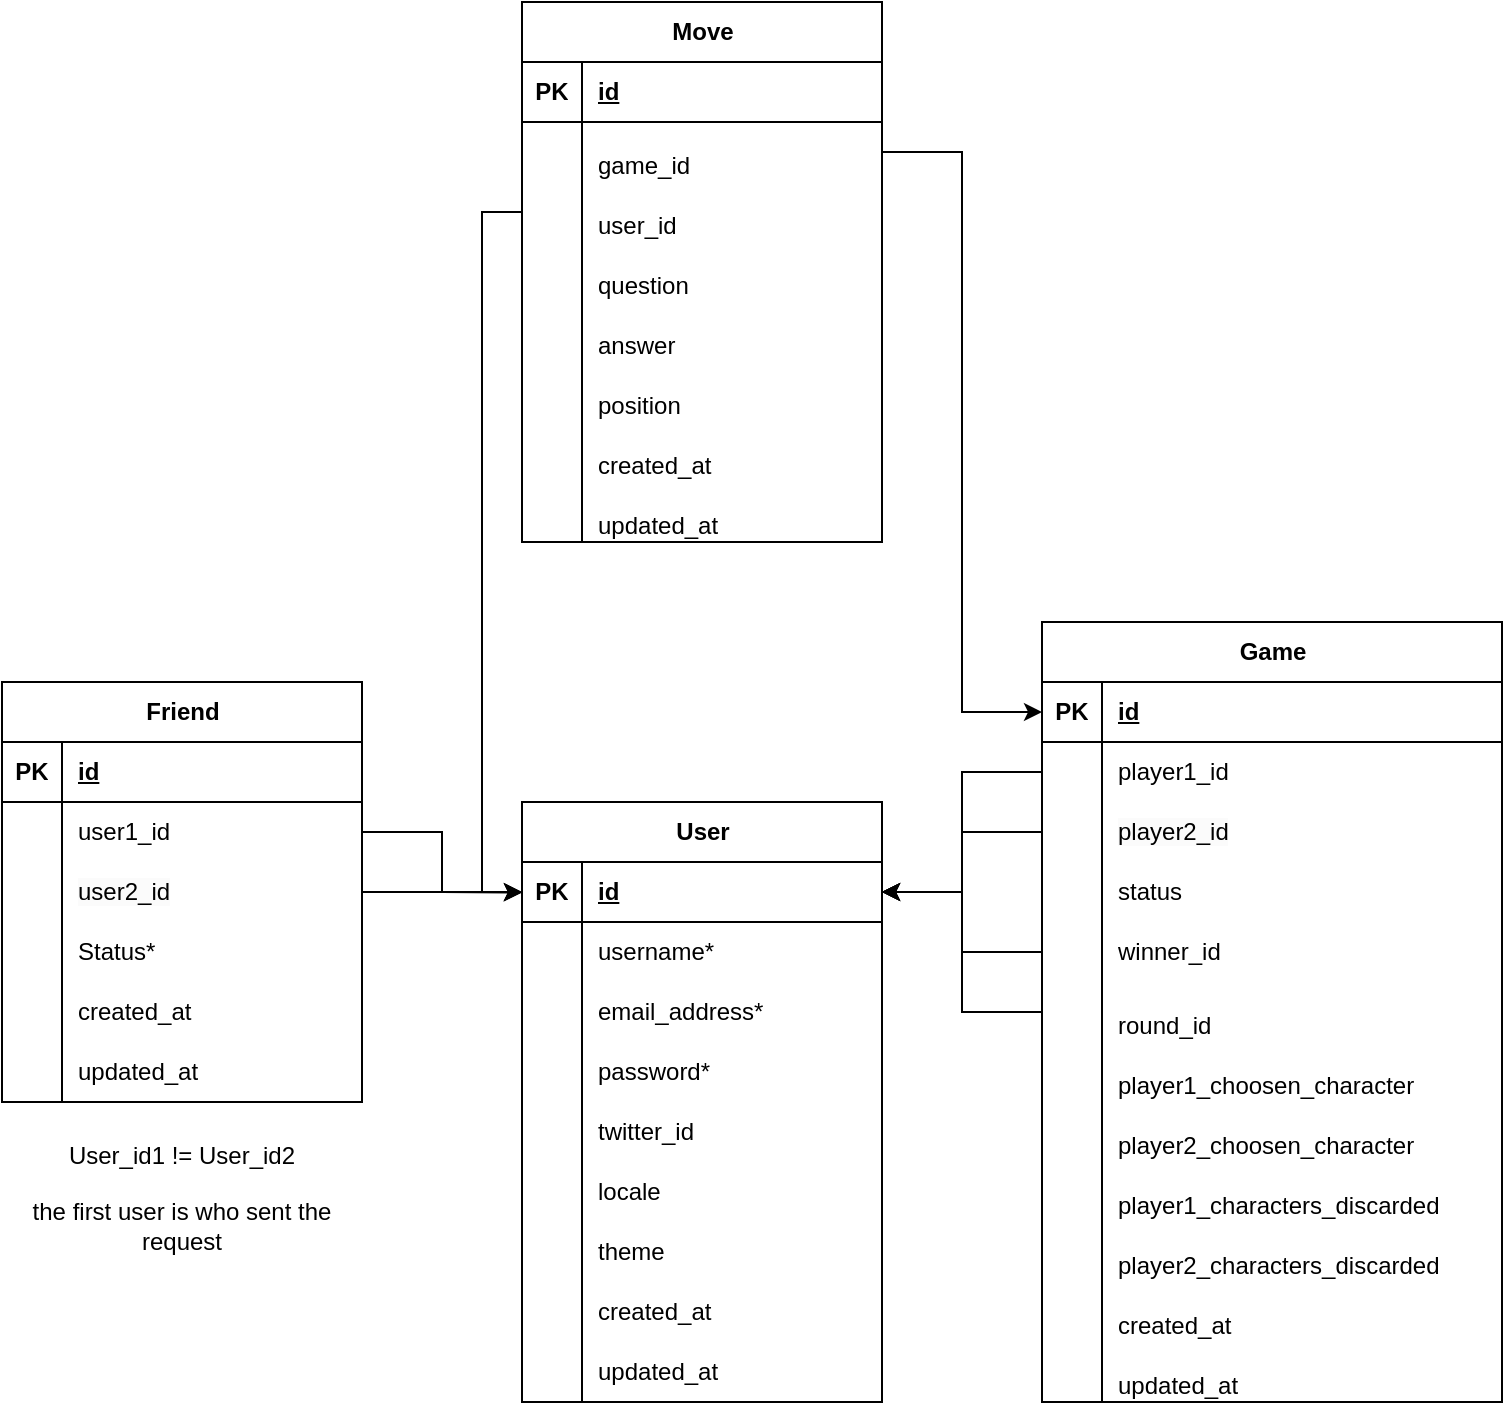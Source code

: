<mxfile version="24.1.0" type="device">
  <diagram id="C5RBs43oDa-KdzZeNtuy" name="Page-1">
    <mxGraphModel dx="1144" dy="1358" grid="1" gridSize="10" guides="1" tooltips="1" connect="1" arrows="1" fold="1" page="1" pageScale="1" pageWidth="827" pageHeight="1169" math="0" shadow="0">
      <root>
        <mxCell id="WIyWlLk6GJQsqaUBKTNV-0" />
        <mxCell id="WIyWlLk6GJQsqaUBKTNV-1" parent="WIyWlLk6GJQsqaUBKTNV-0" />
        <mxCell id="dkE4zEKxUR6PNiElr7g8-20" value="User" style="shape=table;startSize=30;container=1;collapsible=1;childLayout=tableLayout;fixedRows=1;rowLines=0;fontStyle=1;align=center;resizeLast=1;html=1;" parent="WIyWlLk6GJQsqaUBKTNV-1" vertex="1">
          <mxGeometry x="390" y="420" width="180" height="300" as="geometry" />
        </mxCell>
        <mxCell id="dkE4zEKxUR6PNiElr7g8-21" value="" style="shape=tableRow;horizontal=0;startSize=0;swimlaneHead=0;swimlaneBody=0;fillColor=none;collapsible=0;dropTarget=0;points=[[0,0.5],[1,0.5]];portConstraint=eastwest;top=0;left=0;right=0;bottom=1;" parent="dkE4zEKxUR6PNiElr7g8-20" vertex="1">
          <mxGeometry y="30" width="180" height="30" as="geometry" />
        </mxCell>
        <mxCell id="dkE4zEKxUR6PNiElr7g8-22" value="PK" style="shape=partialRectangle;connectable=0;fillColor=none;top=0;left=0;bottom=0;right=0;fontStyle=1;overflow=hidden;whiteSpace=wrap;html=1;" parent="dkE4zEKxUR6PNiElr7g8-21" vertex="1">
          <mxGeometry width="30" height="30" as="geometry">
            <mxRectangle width="30" height="30" as="alternateBounds" />
          </mxGeometry>
        </mxCell>
        <mxCell id="dkE4zEKxUR6PNiElr7g8-23" value="id" style="shape=partialRectangle;connectable=0;fillColor=none;top=0;left=0;bottom=0;right=0;align=left;spacingLeft=6;fontStyle=5;overflow=hidden;whiteSpace=wrap;html=1;" parent="dkE4zEKxUR6PNiElr7g8-21" vertex="1">
          <mxGeometry x="30" width="150" height="30" as="geometry">
            <mxRectangle width="150" height="30" as="alternateBounds" />
          </mxGeometry>
        </mxCell>
        <mxCell id="dkE4zEKxUR6PNiElr7g8-79" style="shape=tableRow;horizontal=0;startSize=0;swimlaneHead=0;swimlaneBody=0;fillColor=none;collapsible=0;dropTarget=0;points=[[0,0.5],[1,0.5]];portConstraint=eastwest;top=0;left=0;right=0;bottom=0;" parent="dkE4zEKxUR6PNiElr7g8-20" vertex="1">
          <mxGeometry y="60" width="180" height="30" as="geometry" />
        </mxCell>
        <mxCell id="dkE4zEKxUR6PNiElr7g8-80" style="shape=partialRectangle;connectable=0;fillColor=none;top=0;left=0;bottom=0;right=0;editable=1;overflow=hidden;whiteSpace=wrap;html=1;" parent="dkE4zEKxUR6PNiElr7g8-79" vertex="1">
          <mxGeometry width="30" height="30" as="geometry">
            <mxRectangle width="30" height="30" as="alternateBounds" />
          </mxGeometry>
        </mxCell>
        <mxCell id="dkE4zEKxUR6PNiElr7g8-81" value="username*" style="shape=partialRectangle;connectable=0;fillColor=none;top=0;left=0;bottom=0;right=0;align=left;spacingLeft=6;overflow=hidden;whiteSpace=wrap;html=1;" parent="dkE4zEKxUR6PNiElr7g8-79" vertex="1">
          <mxGeometry x="30" width="150" height="30" as="geometry">
            <mxRectangle width="150" height="30" as="alternateBounds" />
          </mxGeometry>
        </mxCell>
        <mxCell id="dkE4zEKxUR6PNiElr7g8-30" value="" style="shape=tableRow;horizontal=0;startSize=0;swimlaneHead=0;swimlaneBody=0;fillColor=none;collapsible=0;dropTarget=0;points=[[0,0.5],[1,0.5]];portConstraint=eastwest;top=0;left=0;right=0;bottom=0;" parent="dkE4zEKxUR6PNiElr7g8-20" vertex="1">
          <mxGeometry y="90" width="180" height="30" as="geometry" />
        </mxCell>
        <mxCell id="dkE4zEKxUR6PNiElr7g8-31" value="" style="shape=partialRectangle;connectable=0;fillColor=none;top=0;left=0;bottom=0;right=0;editable=1;overflow=hidden;whiteSpace=wrap;html=1;" parent="dkE4zEKxUR6PNiElr7g8-30" vertex="1">
          <mxGeometry width="30" height="30" as="geometry">
            <mxRectangle width="30" height="30" as="alternateBounds" />
          </mxGeometry>
        </mxCell>
        <mxCell id="dkE4zEKxUR6PNiElr7g8-32" value="email_address*" style="shape=partialRectangle;connectable=0;fillColor=none;top=0;left=0;bottom=0;right=0;align=left;spacingLeft=6;overflow=hidden;whiteSpace=wrap;html=1;" parent="dkE4zEKxUR6PNiElr7g8-30" vertex="1">
          <mxGeometry x="30" width="150" height="30" as="geometry">
            <mxRectangle width="150" height="30" as="alternateBounds" />
          </mxGeometry>
        </mxCell>
        <mxCell id="dkE4zEKxUR6PNiElr7g8-46" style="shape=tableRow;horizontal=0;startSize=0;swimlaneHead=0;swimlaneBody=0;fillColor=none;collapsible=0;dropTarget=0;points=[[0,0.5],[1,0.5]];portConstraint=eastwest;top=0;left=0;right=0;bottom=0;" parent="dkE4zEKxUR6PNiElr7g8-20" vertex="1">
          <mxGeometry y="120" width="180" height="30" as="geometry" />
        </mxCell>
        <mxCell id="dkE4zEKxUR6PNiElr7g8-47" style="shape=partialRectangle;connectable=0;fillColor=none;top=0;left=0;bottom=0;right=0;editable=1;overflow=hidden;whiteSpace=wrap;html=1;" parent="dkE4zEKxUR6PNiElr7g8-46" vertex="1">
          <mxGeometry width="30" height="30" as="geometry">
            <mxRectangle width="30" height="30" as="alternateBounds" />
          </mxGeometry>
        </mxCell>
        <mxCell id="dkE4zEKxUR6PNiElr7g8-48" value="password*" style="shape=partialRectangle;connectable=0;fillColor=none;top=0;left=0;bottom=0;right=0;align=left;spacingLeft=6;overflow=hidden;whiteSpace=wrap;html=1;" parent="dkE4zEKxUR6PNiElr7g8-46" vertex="1">
          <mxGeometry x="30" width="150" height="30" as="geometry">
            <mxRectangle width="150" height="30" as="alternateBounds" />
          </mxGeometry>
        </mxCell>
        <mxCell id="S3cf8Zuk7qG-_q6HwV6q-6" style="shape=tableRow;horizontal=0;startSize=0;swimlaneHead=0;swimlaneBody=0;fillColor=none;collapsible=0;dropTarget=0;points=[[0,0.5],[1,0.5]];portConstraint=eastwest;top=0;left=0;right=0;bottom=0;" vertex="1" parent="dkE4zEKxUR6PNiElr7g8-20">
          <mxGeometry y="150" width="180" height="30" as="geometry" />
        </mxCell>
        <mxCell id="S3cf8Zuk7qG-_q6HwV6q-7" style="shape=partialRectangle;connectable=0;fillColor=none;top=0;left=0;bottom=0;right=0;editable=1;overflow=hidden;whiteSpace=wrap;html=1;" vertex="1" parent="S3cf8Zuk7qG-_q6HwV6q-6">
          <mxGeometry width="30" height="30" as="geometry">
            <mxRectangle width="30" height="30" as="alternateBounds" />
          </mxGeometry>
        </mxCell>
        <mxCell id="S3cf8Zuk7qG-_q6HwV6q-8" value="twitter_id" style="shape=partialRectangle;connectable=0;fillColor=none;top=0;left=0;bottom=0;right=0;align=left;spacingLeft=6;overflow=hidden;whiteSpace=wrap;html=1;" vertex="1" parent="S3cf8Zuk7qG-_q6HwV6q-6">
          <mxGeometry x="30" width="150" height="30" as="geometry">
            <mxRectangle width="150" height="30" as="alternateBounds" />
          </mxGeometry>
        </mxCell>
        <mxCell id="S3cf8Zuk7qG-_q6HwV6q-3" style="shape=tableRow;horizontal=0;startSize=0;swimlaneHead=0;swimlaneBody=0;fillColor=none;collapsible=0;dropTarget=0;points=[[0,0.5],[1,0.5]];portConstraint=eastwest;top=0;left=0;right=0;bottom=0;" vertex="1" parent="dkE4zEKxUR6PNiElr7g8-20">
          <mxGeometry y="180" width="180" height="30" as="geometry" />
        </mxCell>
        <mxCell id="S3cf8Zuk7qG-_q6HwV6q-4" style="shape=partialRectangle;connectable=0;fillColor=none;top=0;left=0;bottom=0;right=0;editable=1;overflow=hidden;whiteSpace=wrap;html=1;" vertex="1" parent="S3cf8Zuk7qG-_q6HwV6q-3">
          <mxGeometry width="30" height="30" as="geometry">
            <mxRectangle width="30" height="30" as="alternateBounds" />
          </mxGeometry>
        </mxCell>
        <mxCell id="S3cf8Zuk7qG-_q6HwV6q-5" value="locale" style="shape=partialRectangle;connectable=0;fillColor=none;top=0;left=0;bottom=0;right=0;align=left;spacingLeft=6;overflow=hidden;whiteSpace=wrap;html=1;" vertex="1" parent="S3cf8Zuk7qG-_q6HwV6q-3">
          <mxGeometry x="30" width="150" height="30" as="geometry">
            <mxRectangle width="150" height="30" as="alternateBounds" />
          </mxGeometry>
        </mxCell>
        <mxCell id="S3cf8Zuk7qG-_q6HwV6q-0" style="shape=tableRow;horizontal=0;startSize=0;swimlaneHead=0;swimlaneBody=0;fillColor=none;collapsible=0;dropTarget=0;points=[[0,0.5],[1,0.5]];portConstraint=eastwest;top=0;left=0;right=0;bottom=0;" vertex="1" parent="dkE4zEKxUR6PNiElr7g8-20">
          <mxGeometry y="210" width="180" height="30" as="geometry" />
        </mxCell>
        <mxCell id="S3cf8Zuk7qG-_q6HwV6q-1" style="shape=partialRectangle;connectable=0;fillColor=none;top=0;left=0;bottom=0;right=0;editable=1;overflow=hidden;whiteSpace=wrap;html=1;" vertex="1" parent="S3cf8Zuk7qG-_q6HwV6q-0">
          <mxGeometry width="30" height="30" as="geometry">
            <mxRectangle width="30" height="30" as="alternateBounds" />
          </mxGeometry>
        </mxCell>
        <mxCell id="S3cf8Zuk7qG-_q6HwV6q-2" value="theme" style="shape=partialRectangle;connectable=0;fillColor=none;top=0;left=0;bottom=0;right=0;align=left;spacingLeft=6;overflow=hidden;whiteSpace=wrap;html=1;" vertex="1" parent="S3cf8Zuk7qG-_q6HwV6q-0">
          <mxGeometry x="30" width="150" height="30" as="geometry">
            <mxRectangle width="150" height="30" as="alternateBounds" />
          </mxGeometry>
        </mxCell>
        <mxCell id="UG9oAODZeCbaNVgi1oyH-78" style="shape=tableRow;horizontal=0;startSize=0;swimlaneHead=0;swimlaneBody=0;fillColor=none;collapsible=0;dropTarget=0;points=[[0,0.5],[1,0.5]];portConstraint=eastwest;top=0;left=0;right=0;bottom=0;" parent="dkE4zEKxUR6PNiElr7g8-20" vertex="1">
          <mxGeometry y="240" width="180" height="30" as="geometry" />
        </mxCell>
        <mxCell id="UG9oAODZeCbaNVgi1oyH-79" style="shape=partialRectangle;connectable=0;fillColor=none;top=0;left=0;bottom=0;right=0;editable=1;overflow=hidden;whiteSpace=wrap;html=1;" parent="UG9oAODZeCbaNVgi1oyH-78" vertex="1">
          <mxGeometry width="30" height="30" as="geometry">
            <mxRectangle width="30" height="30" as="alternateBounds" />
          </mxGeometry>
        </mxCell>
        <mxCell id="UG9oAODZeCbaNVgi1oyH-80" value="created_at" style="shape=partialRectangle;connectable=0;fillColor=none;top=0;left=0;bottom=0;right=0;align=left;spacingLeft=6;overflow=hidden;whiteSpace=wrap;html=1;" parent="UG9oAODZeCbaNVgi1oyH-78" vertex="1">
          <mxGeometry x="30" width="150" height="30" as="geometry">
            <mxRectangle width="150" height="30" as="alternateBounds" />
          </mxGeometry>
        </mxCell>
        <mxCell id="UG9oAODZeCbaNVgi1oyH-75" style="shape=tableRow;horizontal=0;startSize=0;swimlaneHead=0;swimlaneBody=0;fillColor=none;collapsible=0;dropTarget=0;points=[[0,0.5],[1,0.5]];portConstraint=eastwest;top=0;left=0;right=0;bottom=0;" parent="dkE4zEKxUR6PNiElr7g8-20" vertex="1">
          <mxGeometry y="270" width="180" height="30" as="geometry" />
        </mxCell>
        <mxCell id="UG9oAODZeCbaNVgi1oyH-76" style="shape=partialRectangle;connectable=0;fillColor=none;top=0;left=0;bottom=0;right=0;editable=1;overflow=hidden;whiteSpace=wrap;html=1;" parent="UG9oAODZeCbaNVgi1oyH-75" vertex="1">
          <mxGeometry width="30" height="30" as="geometry">
            <mxRectangle width="30" height="30" as="alternateBounds" />
          </mxGeometry>
        </mxCell>
        <mxCell id="UG9oAODZeCbaNVgi1oyH-77" value="updated_at" style="shape=partialRectangle;connectable=0;fillColor=none;top=0;left=0;bottom=0;right=0;align=left;spacingLeft=6;overflow=hidden;whiteSpace=wrap;html=1;" parent="UG9oAODZeCbaNVgi1oyH-75" vertex="1">
          <mxGeometry x="30" width="150" height="30" as="geometry">
            <mxRectangle width="150" height="30" as="alternateBounds" />
          </mxGeometry>
        </mxCell>
        <mxCell id="KRu8Jc3m746wjjhIlFc7-0" value="Friend" style="shape=table;startSize=30;container=1;collapsible=1;childLayout=tableLayout;fixedRows=1;rowLines=0;fontStyle=1;align=center;resizeLast=1;html=1;" parent="WIyWlLk6GJQsqaUBKTNV-1" vertex="1">
          <mxGeometry x="130" y="360" width="180" height="210" as="geometry" />
        </mxCell>
        <mxCell id="KRu8Jc3m746wjjhIlFc7-22" style="shape=tableRow;horizontal=0;startSize=0;swimlaneHead=0;swimlaneBody=0;fillColor=none;collapsible=0;dropTarget=0;points=[[0,0.5],[1,0.5]];portConstraint=eastwest;top=0;left=0;right=0;bottom=1;" parent="KRu8Jc3m746wjjhIlFc7-0" vertex="1">
          <mxGeometry y="30" width="180" height="30" as="geometry" />
        </mxCell>
        <mxCell id="KRu8Jc3m746wjjhIlFc7-23" value="PK" style="shape=partialRectangle;connectable=0;fillColor=none;top=0;left=0;bottom=0;right=0;fontStyle=1;overflow=hidden;whiteSpace=wrap;html=1;" parent="KRu8Jc3m746wjjhIlFc7-22" vertex="1">
          <mxGeometry width="30" height="30" as="geometry">
            <mxRectangle width="30" height="30" as="alternateBounds" />
          </mxGeometry>
        </mxCell>
        <mxCell id="KRu8Jc3m746wjjhIlFc7-24" value="id" style="shape=partialRectangle;connectable=0;fillColor=none;top=0;left=0;bottom=0;right=0;align=left;spacingLeft=6;fontStyle=5;overflow=hidden;whiteSpace=wrap;html=1;" parent="KRu8Jc3m746wjjhIlFc7-22" vertex="1">
          <mxGeometry x="30" width="150" height="30" as="geometry">
            <mxRectangle width="150" height="30" as="alternateBounds" />
          </mxGeometry>
        </mxCell>
        <mxCell id="S3cf8Zuk7qG-_q6HwV6q-102" style="shape=tableRow;horizontal=0;startSize=0;swimlaneHead=0;swimlaneBody=0;fillColor=none;collapsible=0;dropTarget=0;points=[[0,0.5],[1,0.5]];portConstraint=eastwest;top=0;left=0;right=0;bottom=0;" vertex="1" parent="KRu8Jc3m746wjjhIlFc7-0">
          <mxGeometry y="60" width="180" height="30" as="geometry" />
        </mxCell>
        <mxCell id="S3cf8Zuk7qG-_q6HwV6q-103" style="shape=partialRectangle;connectable=0;fillColor=none;top=0;left=0;bottom=0;right=0;editable=1;overflow=hidden;whiteSpace=wrap;html=1;" vertex="1" parent="S3cf8Zuk7qG-_q6HwV6q-102">
          <mxGeometry width="30" height="30" as="geometry">
            <mxRectangle width="30" height="30" as="alternateBounds" />
          </mxGeometry>
        </mxCell>
        <mxCell id="S3cf8Zuk7qG-_q6HwV6q-104" value="user1_id" style="shape=partialRectangle;connectable=0;fillColor=none;top=0;left=0;bottom=0;right=0;align=left;spacingLeft=6;overflow=hidden;whiteSpace=wrap;html=1;" vertex="1" parent="S3cf8Zuk7qG-_q6HwV6q-102">
          <mxGeometry x="30" width="150" height="30" as="geometry">
            <mxRectangle width="150" height="30" as="alternateBounds" />
          </mxGeometry>
        </mxCell>
        <mxCell id="S3cf8Zuk7qG-_q6HwV6q-105" style="shape=tableRow;horizontal=0;startSize=0;swimlaneHead=0;swimlaneBody=0;fillColor=none;collapsible=0;dropTarget=0;points=[[0,0.5],[1,0.5]];portConstraint=eastwest;top=0;left=0;right=0;bottom=0;" vertex="1" parent="KRu8Jc3m746wjjhIlFc7-0">
          <mxGeometry y="90" width="180" height="30" as="geometry" />
        </mxCell>
        <mxCell id="S3cf8Zuk7qG-_q6HwV6q-106" style="shape=partialRectangle;connectable=0;fillColor=none;top=0;left=0;bottom=0;right=0;editable=1;overflow=hidden;whiteSpace=wrap;html=1;" vertex="1" parent="S3cf8Zuk7qG-_q6HwV6q-105">
          <mxGeometry width="30" height="30" as="geometry">
            <mxRectangle width="30" height="30" as="alternateBounds" />
          </mxGeometry>
        </mxCell>
        <mxCell id="S3cf8Zuk7qG-_q6HwV6q-107" value="&lt;span style=&quot;color: rgb(0, 0, 0); font-family: Helvetica; font-size: 12px; font-style: normal; font-variant-ligatures: normal; font-variant-caps: normal; font-weight: 400; letter-spacing: normal; orphans: 2; text-align: left; text-indent: 0px; text-transform: none; widows: 2; word-spacing: 0px; -webkit-text-stroke-width: 0px; white-space: normal; background-color: rgb(251, 251, 251); text-decoration-thickness: initial; text-decoration-style: initial; text-decoration-color: initial; display: inline !important; float: none;&quot;&gt;user2_id&lt;/span&gt;" style="shape=partialRectangle;connectable=0;fillColor=none;top=0;left=0;bottom=0;right=0;align=left;spacingLeft=6;overflow=hidden;whiteSpace=wrap;html=1;" vertex="1" parent="S3cf8Zuk7qG-_q6HwV6q-105">
          <mxGeometry x="30" width="150" height="30" as="geometry">
            <mxRectangle width="150" height="30" as="alternateBounds" />
          </mxGeometry>
        </mxCell>
        <mxCell id="KRu8Jc3m746wjjhIlFc7-10" value="" style="shape=tableRow;horizontal=0;startSize=0;swimlaneHead=0;swimlaneBody=0;fillColor=none;collapsible=0;dropTarget=0;points=[[0,0.5],[1,0.5]];portConstraint=eastwest;top=0;left=0;right=0;bottom=0;" parent="KRu8Jc3m746wjjhIlFc7-0" vertex="1">
          <mxGeometry y="120" width="180" height="30" as="geometry" />
        </mxCell>
        <mxCell id="KRu8Jc3m746wjjhIlFc7-11" value="" style="shape=partialRectangle;connectable=0;fillColor=none;top=0;left=0;bottom=0;right=0;editable=1;overflow=hidden;whiteSpace=wrap;html=1;" parent="KRu8Jc3m746wjjhIlFc7-10" vertex="1">
          <mxGeometry width="30" height="30" as="geometry">
            <mxRectangle width="30" height="30" as="alternateBounds" />
          </mxGeometry>
        </mxCell>
        <mxCell id="KRu8Jc3m746wjjhIlFc7-12" value="Status*" style="shape=partialRectangle;connectable=0;fillColor=none;top=0;left=0;bottom=0;right=0;align=left;spacingLeft=6;overflow=hidden;whiteSpace=wrap;html=1;" parent="KRu8Jc3m746wjjhIlFc7-10" vertex="1">
          <mxGeometry x="30" width="150" height="30" as="geometry">
            <mxRectangle width="150" height="30" as="alternateBounds" />
          </mxGeometry>
        </mxCell>
        <mxCell id="KRu8Jc3m746wjjhIlFc7-16" style="shape=tableRow;horizontal=0;startSize=0;swimlaneHead=0;swimlaneBody=0;fillColor=none;collapsible=0;dropTarget=0;points=[[0,0.5],[1,0.5]];portConstraint=eastwest;top=0;left=0;right=0;bottom=0;" parent="KRu8Jc3m746wjjhIlFc7-0" vertex="1">
          <mxGeometry y="150" width="180" height="30" as="geometry" />
        </mxCell>
        <mxCell id="KRu8Jc3m746wjjhIlFc7-17" style="shape=partialRectangle;connectable=0;fillColor=none;top=0;left=0;bottom=0;right=0;editable=1;overflow=hidden;whiteSpace=wrap;html=1;" parent="KRu8Jc3m746wjjhIlFc7-16" vertex="1">
          <mxGeometry width="30" height="30" as="geometry">
            <mxRectangle width="30" height="30" as="alternateBounds" />
          </mxGeometry>
        </mxCell>
        <mxCell id="KRu8Jc3m746wjjhIlFc7-18" value="created_at" style="shape=partialRectangle;connectable=0;fillColor=none;top=0;left=0;bottom=0;right=0;align=left;spacingLeft=6;overflow=hidden;whiteSpace=wrap;html=1;" parent="KRu8Jc3m746wjjhIlFc7-16" vertex="1">
          <mxGeometry x="30" width="150" height="30" as="geometry">
            <mxRectangle width="150" height="30" as="alternateBounds" />
          </mxGeometry>
        </mxCell>
        <mxCell id="KRu8Jc3m746wjjhIlFc7-19" style="shape=tableRow;horizontal=0;startSize=0;swimlaneHead=0;swimlaneBody=0;fillColor=none;collapsible=0;dropTarget=0;points=[[0,0.5],[1,0.5]];portConstraint=eastwest;top=0;left=0;right=0;bottom=0;" parent="KRu8Jc3m746wjjhIlFc7-0" vertex="1">
          <mxGeometry y="180" width="180" height="30" as="geometry" />
        </mxCell>
        <mxCell id="KRu8Jc3m746wjjhIlFc7-20" style="shape=partialRectangle;connectable=0;fillColor=none;top=0;left=0;bottom=0;right=0;editable=1;overflow=hidden;whiteSpace=wrap;html=1;" parent="KRu8Jc3m746wjjhIlFc7-19" vertex="1">
          <mxGeometry width="30" height="30" as="geometry">
            <mxRectangle width="30" height="30" as="alternateBounds" />
          </mxGeometry>
        </mxCell>
        <mxCell id="KRu8Jc3m746wjjhIlFc7-21" value="updated_at" style="shape=partialRectangle;connectable=0;fillColor=none;top=0;left=0;bottom=0;right=0;align=left;spacingLeft=6;overflow=hidden;whiteSpace=wrap;html=1;" parent="KRu8Jc3m746wjjhIlFc7-19" vertex="1">
          <mxGeometry x="30" width="150" height="30" as="geometry">
            <mxRectangle width="150" height="30" as="alternateBounds" />
          </mxGeometry>
        </mxCell>
        <mxCell id="KRu8Jc3m746wjjhIlFc7-15" value="the first user is who sent the request" style="text;html=1;align=center;verticalAlign=middle;whiteSpace=wrap;rounded=0;" parent="WIyWlLk6GJQsqaUBKTNV-1" vertex="1">
          <mxGeometry x="130" y="617" width="180" height="30" as="geometry" />
        </mxCell>
        <mxCell id="KRu8Jc3m746wjjhIlFc7-27" style="edgeStyle=orthogonalEdgeStyle;rounded=0;orthogonalLoop=1;jettySize=auto;html=1;exitX=1;exitY=0.5;exitDx=0;exitDy=0;entryX=0;entryY=0.5;entryDx=0;entryDy=0;" parent="WIyWlLk6GJQsqaUBKTNV-1" source="KRu8Jc3m746wjjhIlFc7-1" target="dkE4zEKxUR6PNiElr7g8-21" edge="1">
          <mxGeometry relative="1" as="geometry" />
        </mxCell>
        <mxCell id="KRu8Jc3m746wjjhIlFc7-28" value="User_id1 != User_id2" style="text;html=1;align=center;verticalAlign=middle;whiteSpace=wrap;rounded=0;" parent="WIyWlLk6GJQsqaUBKTNV-1" vertex="1">
          <mxGeometry x="130" y="577" width="180" height="40" as="geometry" />
        </mxCell>
        <mxCell id="S3cf8Zuk7qG-_q6HwV6q-13" value="Game" style="shape=table;startSize=30;container=1;collapsible=1;childLayout=tableLayout;fixedRows=1;rowLines=0;fontStyle=1;align=center;resizeLast=1;html=1;" vertex="1" parent="WIyWlLk6GJQsqaUBKTNV-1">
          <mxGeometry x="650" y="330" width="230" height="390" as="geometry" />
        </mxCell>
        <mxCell id="S3cf8Zuk7qG-_q6HwV6q-14" value="" style="shape=tableRow;horizontal=0;startSize=0;swimlaneHead=0;swimlaneBody=0;fillColor=none;collapsible=0;dropTarget=0;points=[[0,0.5],[1,0.5]];portConstraint=eastwest;top=0;left=0;right=0;bottom=1;" vertex="1" parent="S3cf8Zuk7qG-_q6HwV6q-13">
          <mxGeometry y="30" width="230" height="30" as="geometry" />
        </mxCell>
        <mxCell id="S3cf8Zuk7qG-_q6HwV6q-15" value="PK" style="shape=partialRectangle;connectable=0;fillColor=none;top=0;left=0;bottom=0;right=0;fontStyle=1;overflow=hidden;whiteSpace=wrap;html=1;" vertex="1" parent="S3cf8Zuk7qG-_q6HwV6q-14">
          <mxGeometry width="30" height="30" as="geometry">
            <mxRectangle width="30" height="30" as="alternateBounds" />
          </mxGeometry>
        </mxCell>
        <mxCell id="S3cf8Zuk7qG-_q6HwV6q-16" value="id" style="shape=partialRectangle;connectable=0;fillColor=none;top=0;left=0;bottom=0;right=0;align=left;spacingLeft=6;fontStyle=5;overflow=hidden;whiteSpace=wrap;html=1;" vertex="1" parent="S3cf8Zuk7qG-_q6HwV6q-14">
          <mxGeometry x="30" width="200" height="30" as="geometry">
            <mxRectangle width="200" height="30" as="alternateBounds" />
          </mxGeometry>
        </mxCell>
        <mxCell id="S3cf8Zuk7qG-_q6HwV6q-96" style="shape=tableRow;horizontal=0;startSize=0;swimlaneHead=0;swimlaneBody=0;fillColor=none;collapsible=0;dropTarget=0;points=[[0,0.5],[1,0.5]];portConstraint=eastwest;top=0;left=0;right=0;bottom=0;" vertex="1" parent="S3cf8Zuk7qG-_q6HwV6q-13">
          <mxGeometry y="60" width="230" height="30" as="geometry" />
        </mxCell>
        <mxCell id="S3cf8Zuk7qG-_q6HwV6q-97" style="shape=partialRectangle;connectable=0;fillColor=none;top=0;left=0;bottom=0;right=0;editable=1;overflow=hidden;whiteSpace=wrap;html=1;" vertex="1" parent="S3cf8Zuk7qG-_q6HwV6q-96">
          <mxGeometry width="30" height="30" as="geometry">
            <mxRectangle width="30" height="30" as="alternateBounds" />
          </mxGeometry>
        </mxCell>
        <mxCell id="S3cf8Zuk7qG-_q6HwV6q-98" value="player1_id" style="shape=partialRectangle;connectable=0;fillColor=none;top=0;left=0;bottom=0;right=0;align=left;spacingLeft=6;overflow=hidden;whiteSpace=wrap;html=1;" vertex="1" parent="S3cf8Zuk7qG-_q6HwV6q-96">
          <mxGeometry x="30" width="200" height="30" as="geometry">
            <mxRectangle width="200" height="30" as="alternateBounds" />
          </mxGeometry>
        </mxCell>
        <mxCell id="S3cf8Zuk7qG-_q6HwV6q-99" style="shape=tableRow;horizontal=0;startSize=0;swimlaneHead=0;swimlaneBody=0;fillColor=none;collapsible=0;dropTarget=0;points=[[0,0.5],[1,0.5]];portConstraint=eastwest;top=0;left=0;right=0;bottom=0;" vertex="1" parent="S3cf8Zuk7qG-_q6HwV6q-13">
          <mxGeometry y="90" width="230" height="30" as="geometry" />
        </mxCell>
        <mxCell id="S3cf8Zuk7qG-_q6HwV6q-100" style="shape=partialRectangle;connectable=0;fillColor=none;top=0;left=0;bottom=0;right=0;editable=1;overflow=hidden;whiteSpace=wrap;html=1;" vertex="1" parent="S3cf8Zuk7qG-_q6HwV6q-99">
          <mxGeometry width="30" height="30" as="geometry">
            <mxRectangle width="30" height="30" as="alternateBounds" />
          </mxGeometry>
        </mxCell>
        <mxCell id="S3cf8Zuk7qG-_q6HwV6q-101" value="&lt;span style=&quot;color: rgb(0, 0, 0); font-family: Helvetica; font-size: 12px; font-style: normal; font-variant-ligatures: normal; font-variant-caps: normal; font-weight: 400; letter-spacing: normal; orphans: 2; text-align: left; text-indent: 0px; text-transform: none; widows: 2; word-spacing: 0px; -webkit-text-stroke-width: 0px; white-space: normal; background-color: rgb(251, 251, 251); text-decoration-thickness: initial; text-decoration-style: initial; text-decoration-color: initial; display: inline !important; float: none;&quot;&gt;player2_id&lt;/span&gt;" style="shape=partialRectangle;connectable=0;fillColor=none;top=0;left=0;bottom=0;right=0;align=left;spacingLeft=6;overflow=hidden;whiteSpace=wrap;html=1;" vertex="1" parent="S3cf8Zuk7qG-_q6HwV6q-99">
          <mxGeometry x="30" width="200" height="30" as="geometry">
            <mxRectangle width="200" height="30" as="alternateBounds" />
          </mxGeometry>
        </mxCell>
        <mxCell id="S3cf8Zuk7qG-_q6HwV6q-17" value="" style="shape=tableRow;horizontal=0;startSize=0;swimlaneHead=0;swimlaneBody=0;fillColor=none;collapsible=0;dropTarget=0;points=[[0,0.5],[1,0.5]];portConstraint=eastwest;top=0;left=0;right=0;bottom=0;" vertex="1" parent="S3cf8Zuk7qG-_q6HwV6q-13">
          <mxGeometry y="120" width="230" height="30" as="geometry" />
        </mxCell>
        <mxCell id="S3cf8Zuk7qG-_q6HwV6q-18" value="" style="shape=partialRectangle;connectable=0;fillColor=none;top=0;left=0;bottom=0;right=0;editable=1;overflow=hidden;whiteSpace=wrap;html=1;" vertex="1" parent="S3cf8Zuk7qG-_q6HwV6q-17">
          <mxGeometry width="30" height="30" as="geometry">
            <mxRectangle width="30" height="30" as="alternateBounds" />
          </mxGeometry>
        </mxCell>
        <mxCell id="S3cf8Zuk7qG-_q6HwV6q-19" value="status" style="shape=partialRectangle;connectable=0;fillColor=none;top=0;left=0;bottom=0;right=0;align=left;spacingLeft=6;overflow=hidden;whiteSpace=wrap;html=1;" vertex="1" parent="S3cf8Zuk7qG-_q6HwV6q-17">
          <mxGeometry x="30" width="200" height="30" as="geometry">
            <mxRectangle width="200" height="30" as="alternateBounds" />
          </mxGeometry>
        </mxCell>
        <mxCell id="S3cf8Zuk7qG-_q6HwV6q-20" value="" style="shape=tableRow;horizontal=0;startSize=0;swimlaneHead=0;swimlaneBody=0;fillColor=none;collapsible=0;dropTarget=0;points=[[0,0.5],[1,0.5]];portConstraint=eastwest;top=0;left=0;right=0;bottom=0;" vertex="1" parent="S3cf8Zuk7qG-_q6HwV6q-13">
          <mxGeometry y="150" width="230" height="30" as="geometry" />
        </mxCell>
        <mxCell id="S3cf8Zuk7qG-_q6HwV6q-21" value="" style="shape=partialRectangle;connectable=0;fillColor=none;top=0;left=0;bottom=0;right=0;editable=1;overflow=hidden;whiteSpace=wrap;html=1;" vertex="1" parent="S3cf8Zuk7qG-_q6HwV6q-20">
          <mxGeometry width="30" height="30" as="geometry">
            <mxRectangle width="30" height="30" as="alternateBounds" />
          </mxGeometry>
        </mxCell>
        <mxCell id="S3cf8Zuk7qG-_q6HwV6q-22" value="winner_id" style="shape=partialRectangle;connectable=0;fillColor=none;top=0;left=0;bottom=0;right=0;align=left;spacingLeft=6;overflow=hidden;whiteSpace=wrap;html=1;" vertex="1" parent="S3cf8Zuk7qG-_q6HwV6q-20">
          <mxGeometry x="30" width="200" height="30" as="geometry">
            <mxRectangle width="200" height="30" as="alternateBounds" />
          </mxGeometry>
        </mxCell>
        <mxCell id="S3cf8Zuk7qG-_q6HwV6q-64" style="shape=tableRow;horizontal=0;startSize=0;swimlaneHead=0;swimlaneBody=0;fillColor=none;collapsible=0;dropTarget=0;points=[[0,0.5],[1,0.5]];portConstraint=eastwest;top=0;left=0;right=0;bottom=0;" vertex="1" parent="S3cf8Zuk7qG-_q6HwV6q-13">
          <mxGeometry y="180" width="230" height="30" as="geometry" />
        </mxCell>
        <mxCell id="S3cf8Zuk7qG-_q6HwV6q-65" style="shape=partialRectangle;connectable=0;fillColor=none;top=0;left=0;bottom=0;right=0;editable=1;overflow=hidden;whiteSpace=wrap;html=1;" vertex="1" parent="S3cf8Zuk7qG-_q6HwV6q-64">
          <mxGeometry width="30" height="30" as="geometry">
            <mxRectangle width="30" height="30" as="alternateBounds" />
          </mxGeometry>
        </mxCell>
        <mxCell id="S3cf8Zuk7qG-_q6HwV6q-66" value="&lt;meta charset=&quot;utf-8&quot;&gt;&lt;p data-pm-slice=&quot;1 1 []&quot;&gt;round_id&lt;/p&gt;" style="shape=partialRectangle;connectable=0;fillColor=none;top=0;left=0;bottom=0;right=0;align=left;spacingLeft=6;overflow=hidden;whiteSpace=wrap;html=1;" vertex="1" parent="S3cf8Zuk7qG-_q6HwV6q-64">
          <mxGeometry x="30" width="200" height="30" as="geometry">
            <mxRectangle width="200" height="30" as="alternateBounds" />
          </mxGeometry>
        </mxCell>
        <mxCell id="S3cf8Zuk7qG-_q6HwV6q-61" style="shape=tableRow;horizontal=0;startSize=0;swimlaneHead=0;swimlaneBody=0;fillColor=none;collapsible=0;dropTarget=0;points=[[0,0.5],[1,0.5]];portConstraint=eastwest;top=0;left=0;right=0;bottom=0;" vertex="1" parent="S3cf8Zuk7qG-_q6HwV6q-13">
          <mxGeometry y="210" width="230" height="30" as="geometry" />
        </mxCell>
        <mxCell id="S3cf8Zuk7qG-_q6HwV6q-62" style="shape=partialRectangle;connectable=0;fillColor=none;top=0;left=0;bottom=0;right=0;editable=1;overflow=hidden;whiteSpace=wrap;html=1;" vertex="1" parent="S3cf8Zuk7qG-_q6HwV6q-61">
          <mxGeometry width="30" height="30" as="geometry">
            <mxRectangle width="30" height="30" as="alternateBounds" />
          </mxGeometry>
        </mxCell>
        <mxCell id="S3cf8Zuk7qG-_q6HwV6q-63" value="&lt;meta charset=&quot;utf-8&quot;&gt;&lt;p data-pm-slice=&quot;1 1 []&quot;&gt;player1_choosen_character&lt;/p&gt;" style="shape=partialRectangle;connectable=0;fillColor=none;top=0;left=0;bottom=0;right=0;align=left;spacingLeft=6;overflow=hidden;whiteSpace=wrap;html=1;" vertex="1" parent="S3cf8Zuk7qG-_q6HwV6q-61">
          <mxGeometry x="30" width="200" height="30" as="geometry">
            <mxRectangle width="200" height="30" as="alternateBounds" />
          </mxGeometry>
        </mxCell>
        <mxCell id="S3cf8Zuk7qG-_q6HwV6q-58" style="shape=tableRow;horizontal=0;startSize=0;swimlaneHead=0;swimlaneBody=0;fillColor=none;collapsible=0;dropTarget=0;points=[[0,0.5],[1,0.5]];portConstraint=eastwest;top=0;left=0;right=0;bottom=0;" vertex="1" parent="S3cf8Zuk7qG-_q6HwV6q-13">
          <mxGeometry y="240" width="230" height="30" as="geometry" />
        </mxCell>
        <mxCell id="S3cf8Zuk7qG-_q6HwV6q-59" style="shape=partialRectangle;connectable=0;fillColor=none;top=0;left=0;bottom=0;right=0;editable=1;overflow=hidden;whiteSpace=wrap;html=1;" vertex="1" parent="S3cf8Zuk7qG-_q6HwV6q-58">
          <mxGeometry width="30" height="30" as="geometry">
            <mxRectangle width="30" height="30" as="alternateBounds" />
          </mxGeometry>
        </mxCell>
        <mxCell id="S3cf8Zuk7qG-_q6HwV6q-60" value="&lt;meta charset=&quot;utf-8&quot;&gt;&lt;p data-pm-slice=&quot;1 1 []&quot;&gt;player2_choosen_character&lt;/p&gt;" style="shape=partialRectangle;connectable=0;fillColor=none;top=0;left=0;bottom=0;right=0;align=left;spacingLeft=6;overflow=hidden;whiteSpace=wrap;html=1;" vertex="1" parent="S3cf8Zuk7qG-_q6HwV6q-58">
          <mxGeometry x="30" width="200" height="30" as="geometry">
            <mxRectangle width="200" height="30" as="alternateBounds" />
          </mxGeometry>
        </mxCell>
        <mxCell id="S3cf8Zuk7qG-_q6HwV6q-70" style="shape=tableRow;horizontal=0;startSize=0;swimlaneHead=0;swimlaneBody=0;fillColor=none;collapsible=0;dropTarget=0;points=[[0,0.5],[1,0.5]];portConstraint=eastwest;top=0;left=0;right=0;bottom=0;" vertex="1" parent="S3cf8Zuk7qG-_q6HwV6q-13">
          <mxGeometry y="270" width="230" height="30" as="geometry" />
        </mxCell>
        <mxCell id="S3cf8Zuk7qG-_q6HwV6q-71" style="shape=partialRectangle;connectable=0;fillColor=none;top=0;left=0;bottom=0;right=0;editable=1;overflow=hidden;whiteSpace=wrap;html=1;" vertex="1" parent="S3cf8Zuk7qG-_q6HwV6q-70">
          <mxGeometry width="30" height="30" as="geometry">
            <mxRectangle width="30" height="30" as="alternateBounds" />
          </mxGeometry>
        </mxCell>
        <mxCell id="S3cf8Zuk7qG-_q6HwV6q-72" value="&lt;p data-pm-slice=&quot;1 1 []&quot;&gt;player1_characters_discarded&lt;/p&gt;" style="shape=partialRectangle;connectable=0;fillColor=none;top=0;left=0;bottom=0;right=0;align=left;spacingLeft=6;overflow=hidden;whiteSpace=wrap;html=1;" vertex="1" parent="S3cf8Zuk7qG-_q6HwV6q-70">
          <mxGeometry x="30" width="200" height="30" as="geometry">
            <mxRectangle width="200" height="30" as="alternateBounds" />
          </mxGeometry>
        </mxCell>
        <mxCell id="S3cf8Zuk7qG-_q6HwV6q-67" style="shape=tableRow;horizontal=0;startSize=0;swimlaneHead=0;swimlaneBody=0;fillColor=none;collapsible=0;dropTarget=0;points=[[0,0.5],[1,0.5]];portConstraint=eastwest;top=0;left=0;right=0;bottom=0;" vertex="1" parent="S3cf8Zuk7qG-_q6HwV6q-13">
          <mxGeometry y="300" width="230" height="30" as="geometry" />
        </mxCell>
        <mxCell id="S3cf8Zuk7qG-_q6HwV6q-68" style="shape=partialRectangle;connectable=0;fillColor=none;top=0;left=0;bottom=0;right=0;editable=1;overflow=hidden;whiteSpace=wrap;html=1;" vertex="1" parent="S3cf8Zuk7qG-_q6HwV6q-67">
          <mxGeometry width="30" height="30" as="geometry">
            <mxRectangle width="30" height="30" as="alternateBounds" />
          </mxGeometry>
        </mxCell>
        <mxCell id="S3cf8Zuk7qG-_q6HwV6q-69" value="&lt;meta charset=&quot;utf-8&quot;&gt;&lt;p data-pm-slice=&quot;1 1 []&quot;&gt;player2_characters_discarded&lt;/p&gt;" style="shape=partialRectangle;connectable=0;fillColor=none;top=0;left=0;bottom=0;right=0;align=left;spacingLeft=6;overflow=hidden;whiteSpace=wrap;html=1;" vertex="1" parent="S3cf8Zuk7qG-_q6HwV6q-67">
          <mxGeometry x="30" width="200" height="30" as="geometry">
            <mxRectangle width="200" height="30" as="alternateBounds" />
          </mxGeometry>
        </mxCell>
        <mxCell id="S3cf8Zuk7qG-_q6HwV6q-55" style="shape=tableRow;horizontal=0;startSize=0;swimlaneHead=0;swimlaneBody=0;fillColor=none;collapsible=0;dropTarget=0;points=[[0,0.5],[1,0.5]];portConstraint=eastwest;top=0;left=0;right=0;bottom=0;" vertex="1" parent="S3cf8Zuk7qG-_q6HwV6q-13">
          <mxGeometry y="330" width="230" height="30" as="geometry" />
        </mxCell>
        <mxCell id="S3cf8Zuk7qG-_q6HwV6q-56" style="shape=partialRectangle;connectable=0;fillColor=none;top=0;left=0;bottom=0;right=0;editable=1;overflow=hidden;whiteSpace=wrap;html=1;" vertex="1" parent="S3cf8Zuk7qG-_q6HwV6q-55">
          <mxGeometry width="30" height="30" as="geometry">
            <mxRectangle width="30" height="30" as="alternateBounds" />
          </mxGeometry>
        </mxCell>
        <mxCell id="S3cf8Zuk7qG-_q6HwV6q-57" value="&lt;meta charset=&quot;utf-8&quot;&gt;&lt;p data-pm-slice=&quot;1 1 []&quot;&gt;created_at&lt;/p&gt;" style="shape=partialRectangle;connectable=0;fillColor=none;top=0;left=0;bottom=0;right=0;align=left;spacingLeft=6;overflow=hidden;whiteSpace=wrap;html=1;" vertex="1" parent="S3cf8Zuk7qG-_q6HwV6q-55">
          <mxGeometry x="30" width="200" height="30" as="geometry">
            <mxRectangle width="200" height="30" as="alternateBounds" />
          </mxGeometry>
        </mxCell>
        <mxCell id="S3cf8Zuk7qG-_q6HwV6q-23" value="" style="shape=tableRow;horizontal=0;startSize=0;swimlaneHead=0;swimlaneBody=0;fillColor=none;collapsible=0;dropTarget=0;points=[[0,0.5],[1,0.5]];portConstraint=eastwest;top=0;left=0;right=0;bottom=0;" vertex="1" parent="S3cf8Zuk7qG-_q6HwV6q-13">
          <mxGeometry y="360" width="230" height="30" as="geometry" />
        </mxCell>
        <mxCell id="S3cf8Zuk7qG-_q6HwV6q-24" value="" style="shape=partialRectangle;connectable=0;fillColor=none;top=0;left=0;bottom=0;right=0;editable=1;overflow=hidden;whiteSpace=wrap;html=1;" vertex="1" parent="S3cf8Zuk7qG-_q6HwV6q-23">
          <mxGeometry width="30" height="30" as="geometry">
            <mxRectangle width="30" height="30" as="alternateBounds" />
          </mxGeometry>
        </mxCell>
        <mxCell id="S3cf8Zuk7qG-_q6HwV6q-25" value="&lt;p data-pm-slice=&quot;1 1 []&quot;&gt;updated_at&lt;/p&gt;" style="shape=partialRectangle;connectable=0;fillColor=none;top=0;left=0;bottom=0;right=0;align=left;spacingLeft=6;overflow=hidden;whiteSpace=wrap;html=1;" vertex="1" parent="S3cf8Zuk7qG-_q6HwV6q-23">
          <mxGeometry x="30" width="200" height="30" as="geometry">
            <mxRectangle width="200" height="30" as="alternateBounds" />
          </mxGeometry>
        </mxCell>
        <mxCell id="S3cf8Zuk7qG-_q6HwV6q-26" value="Move" style="shape=table;startSize=30;container=1;collapsible=1;childLayout=tableLayout;fixedRows=1;rowLines=0;fontStyle=1;align=center;resizeLast=1;html=1;" vertex="1" parent="WIyWlLk6GJQsqaUBKTNV-1">
          <mxGeometry x="390" y="20" width="180" height="270" as="geometry" />
        </mxCell>
        <mxCell id="S3cf8Zuk7qG-_q6HwV6q-27" value="" style="shape=tableRow;horizontal=0;startSize=0;swimlaneHead=0;swimlaneBody=0;fillColor=none;collapsible=0;dropTarget=0;points=[[0,0.5],[1,0.5]];portConstraint=eastwest;top=0;left=0;right=0;bottom=1;" vertex="1" parent="S3cf8Zuk7qG-_q6HwV6q-26">
          <mxGeometry y="30" width="180" height="30" as="geometry" />
        </mxCell>
        <mxCell id="S3cf8Zuk7qG-_q6HwV6q-28" value="PK" style="shape=partialRectangle;connectable=0;fillColor=none;top=0;left=0;bottom=0;right=0;fontStyle=1;overflow=hidden;whiteSpace=wrap;html=1;" vertex="1" parent="S3cf8Zuk7qG-_q6HwV6q-27">
          <mxGeometry width="30" height="30" as="geometry">
            <mxRectangle width="30" height="30" as="alternateBounds" />
          </mxGeometry>
        </mxCell>
        <mxCell id="S3cf8Zuk7qG-_q6HwV6q-29" value="id" style="shape=partialRectangle;connectable=0;fillColor=none;top=0;left=0;bottom=0;right=0;align=left;spacingLeft=6;fontStyle=5;overflow=hidden;whiteSpace=wrap;html=1;" vertex="1" parent="S3cf8Zuk7qG-_q6HwV6q-27">
          <mxGeometry x="30" width="150" height="30" as="geometry">
            <mxRectangle width="150" height="30" as="alternateBounds" />
          </mxGeometry>
        </mxCell>
        <mxCell id="S3cf8Zuk7qG-_q6HwV6q-90" style="shape=tableRow;horizontal=0;startSize=0;swimlaneHead=0;swimlaneBody=0;fillColor=none;collapsible=0;dropTarget=0;points=[[0,0.5],[1,0.5]];portConstraint=eastwest;top=0;left=0;right=0;bottom=0;" vertex="1" parent="S3cf8Zuk7qG-_q6HwV6q-26">
          <mxGeometry y="60" width="180" height="30" as="geometry" />
        </mxCell>
        <mxCell id="S3cf8Zuk7qG-_q6HwV6q-91" style="shape=partialRectangle;connectable=0;fillColor=none;top=0;left=0;bottom=0;right=0;editable=1;overflow=hidden;whiteSpace=wrap;html=1;" vertex="1" parent="S3cf8Zuk7qG-_q6HwV6q-90">
          <mxGeometry width="30" height="30" as="geometry">
            <mxRectangle width="30" height="30" as="alternateBounds" />
          </mxGeometry>
        </mxCell>
        <mxCell id="S3cf8Zuk7qG-_q6HwV6q-92" value="&lt;meta charset=&quot;utf-8&quot;&gt;&lt;p data-pm-slice=&quot;1 1 []&quot;&gt;game_id&lt;/p&gt;" style="shape=partialRectangle;connectable=0;fillColor=none;top=0;left=0;bottom=0;right=0;align=left;spacingLeft=6;overflow=hidden;whiteSpace=wrap;html=1;" vertex="1" parent="S3cf8Zuk7qG-_q6HwV6q-90">
          <mxGeometry x="30" width="150" height="30" as="geometry">
            <mxRectangle width="150" height="30" as="alternateBounds" />
          </mxGeometry>
        </mxCell>
        <mxCell id="S3cf8Zuk7qG-_q6HwV6q-93" style="shape=tableRow;horizontal=0;startSize=0;swimlaneHead=0;swimlaneBody=0;fillColor=none;collapsible=0;dropTarget=0;points=[[0,0.5],[1,0.5]];portConstraint=eastwest;top=0;left=0;right=0;bottom=0;" vertex="1" parent="S3cf8Zuk7qG-_q6HwV6q-26">
          <mxGeometry y="90" width="180" height="30" as="geometry" />
        </mxCell>
        <mxCell id="S3cf8Zuk7qG-_q6HwV6q-94" style="shape=partialRectangle;connectable=0;fillColor=none;top=0;left=0;bottom=0;right=0;editable=1;overflow=hidden;whiteSpace=wrap;html=1;" vertex="1" parent="S3cf8Zuk7qG-_q6HwV6q-93">
          <mxGeometry width="30" height="30" as="geometry">
            <mxRectangle width="30" height="30" as="alternateBounds" />
          </mxGeometry>
        </mxCell>
        <mxCell id="S3cf8Zuk7qG-_q6HwV6q-95" value="&lt;p data-pm-slice=&quot;1 1 []&quot;&gt;user_id&lt;/p&gt;" style="shape=partialRectangle;connectable=0;fillColor=none;top=0;left=0;bottom=0;right=0;align=left;spacingLeft=6;overflow=hidden;whiteSpace=wrap;html=1;" vertex="1" parent="S3cf8Zuk7qG-_q6HwV6q-93">
          <mxGeometry x="30" width="150" height="30" as="geometry">
            <mxRectangle width="150" height="30" as="alternateBounds" />
          </mxGeometry>
        </mxCell>
        <mxCell id="S3cf8Zuk7qG-_q6HwV6q-30" value="" style="shape=tableRow;horizontal=0;startSize=0;swimlaneHead=0;swimlaneBody=0;fillColor=none;collapsible=0;dropTarget=0;points=[[0,0.5],[1,0.5]];portConstraint=eastwest;top=0;left=0;right=0;bottom=0;" vertex="1" parent="S3cf8Zuk7qG-_q6HwV6q-26">
          <mxGeometry y="120" width="180" height="30" as="geometry" />
        </mxCell>
        <mxCell id="S3cf8Zuk7qG-_q6HwV6q-31" value="" style="shape=partialRectangle;connectable=0;fillColor=none;top=0;left=0;bottom=0;right=0;editable=1;overflow=hidden;whiteSpace=wrap;html=1;" vertex="1" parent="S3cf8Zuk7qG-_q6HwV6q-30">
          <mxGeometry width="30" height="30" as="geometry">
            <mxRectangle width="30" height="30" as="alternateBounds" />
          </mxGeometry>
        </mxCell>
        <mxCell id="S3cf8Zuk7qG-_q6HwV6q-32" value="&lt;p data-pm-slice=&quot;1 1 []&quot;&gt;question&lt;/p&gt;" style="shape=partialRectangle;connectable=0;fillColor=none;top=0;left=0;bottom=0;right=0;align=left;spacingLeft=6;overflow=hidden;whiteSpace=wrap;html=1;" vertex="1" parent="S3cf8Zuk7qG-_q6HwV6q-30">
          <mxGeometry x="30" width="150" height="30" as="geometry">
            <mxRectangle width="150" height="30" as="alternateBounds" />
          </mxGeometry>
        </mxCell>
        <mxCell id="S3cf8Zuk7qG-_q6HwV6q-33" value="" style="shape=tableRow;horizontal=0;startSize=0;swimlaneHead=0;swimlaneBody=0;fillColor=none;collapsible=0;dropTarget=0;points=[[0,0.5],[1,0.5]];portConstraint=eastwest;top=0;left=0;right=0;bottom=0;" vertex="1" parent="S3cf8Zuk7qG-_q6HwV6q-26">
          <mxGeometry y="150" width="180" height="30" as="geometry" />
        </mxCell>
        <mxCell id="S3cf8Zuk7qG-_q6HwV6q-34" value="" style="shape=partialRectangle;connectable=0;fillColor=none;top=0;left=0;bottom=0;right=0;editable=1;overflow=hidden;whiteSpace=wrap;html=1;" vertex="1" parent="S3cf8Zuk7qG-_q6HwV6q-33">
          <mxGeometry width="30" height="30" as="geometry">
            <mxRectangle width="30" height="30" as="alternateBounds" />
          </mxGeometry>
        </mxCell>
        <mxCell id="S3cf8Zuk7qG-_q6HwV6q-35" value="&lt;p data-pm-slice=&quot;1 1 []&quot;&gt;answer&lt;/p&gt;" style="shape=partialRectangle;connectable=0;fillColor=none;top=0;left=0;bottom=0;right=0;align=left;spacingLeft=6;overflow=hidden;whiteSpace=wrap;html=1;" vertex="1" parent="S3cf8Zuk7qG-_q6HwV6q-33">
          <mxGeometry x="30" width="150" height="30" as="geometry">
            <mxRectangle width="150" height="30" as="alternateBounds" />
          </mxGeometry>
        </mxCell>
        <mxCell id="S3cf8Zuk7qG-_q6HwV6q-36" value="" style="shape=tableRow;horizontal=0;startSize=0;swimlaneHead=0;swimlaneBody=0;fillColor=none;collapsible=0;dropTarget=0;points=[[0,0.5],[1,0.5]];portConstraint=eastwest;top=0;left=0;right=0;bottom=0;" vertex="1" parent="S3cf8Zuk7qG-_q6HwV6q-26">
          <mxGeometry y="180" width="180" height="30" as="geometry" />
        </mxCell>
        <mxCell id="S3cf8Zuk7qG-_q6HwV6q-37" value="" style="shape=partialRectangle;connectable=0;fillColor=none;top=0;left=0;bottom=0;right=0;editable=1;overflow=hidden;whiteSpace=wrap;html=1;" vertex="1" parent="S3cf8Zuk7qG-_q6HwV6q-36">
          <mxGeometry width="30" height="30" as="geometry">
            <mxRectangle width="30" height="30" as="alternateBounds" />
          </mxGeometry>
        </mxCell>
        <mxCell id="S3cf8Zuk7qG-_q6HwV6q-38" value="&lt;p data-pm-slice=&quot;1 1 []&quot;&gt;position&lt;/p&gt;" style="shape=partialRectangle;connectable=0;fillColor=none;top=0;left=0;bottom=0;right=0;align=left;spacingLeft=6;overflow=hidden;whiteSpace=wrap;html=1;" vertex="1" parent="S3cf8Zuk7qG-_q6HwV6q-36">
          <mxGeometry x="30" width="150" height="30" as="geometry">
            <mxRectangle width="150" height="30" as="alternateBounds" />
          </mxGeometry>
        </mxCell>
        <mxCell id="S3cf8Zuk7qG-_q6HwV6q-84" style="shape=tableRow;horizontal=0;startSize=0;swimlaneHead=0;swimlaneBody=0;fillColor=none;collapsible=0;dropTarget=0;points=[[0,0.5],[1,0.5]];portConstraint=eastwest;top=0;left=0;right=0;bottom=0;" vertex="1" parent="S3cf8Zuk7qG-_q6HwV6q-26">
          <mxGeometry y="210" width="180" height="30" as="geometry" />
        </mxCell>
        <mxCell id="S3cf8Zuk7qG-_q6HwV6q-85" style="shape=partialRectangle;connectable=0;fillColor=none;top=0;left=0;bottom=0;right=0;editable=1;overflow=hidden;whiteSpace=wrap;html=1;" vertex="1" parent="S3cf8Zuk7qG-_q6HwV6q-84">
          <mxGeometry width="30" height="30" as="geometry">
            <mxRectangle width="30" height="30" as="alternateBounds" />
          </mxGeometry>
        </mxCell>
        <mxCell id="S3cf8Zuk7qG-_q6HwV6q-86" value="&lt;meta charset=&quot;utf-8&quot;&gt;&lt;p data-pm-slice=&quot;1 1 []&quot;&gt;created_at&lt;/p&gt;" style="shape=partialRectangle;connectable=0;fillColor=none;top=0;left=0;bottom=0;right=0;align=left;spacingLeft=6;overflow=hidden;whiteSpace=wrap;html=1;" vertex="1" parent="S3cf8Zuk7qG-_q6HwV6q-84">
          <mxGeometry x="30" width="150" height="30" as="geometry">
            <mxRectangle width="150" height="30" as="alternateBounds" />
          </mxGeometry>
        </mxCell>
        <mxCell id="S3cf8Zuk7qG-_q6HwV6q-81" style="shape=tableRow;horizontal=0;startSize=0;swimlaneHead=0;swimlaneBody=0;fillColor=none;collapsible=0;dropTarget=0;points=[[0,0.5],[1,0.5]];portConstraint=eastwest;top=0;left=0;right=0;bottom=0;" vertex="1" parent="S3cf8Zuk7qG-_q6HwV6q-26">
          <mxGeometry y="240" width="180" height="30" as="geometry" />
        </mxCell>
        <mxCell id="S3cf8Zuk7qG-_q6HwV6q-82" style="shape=partialRectangle;connectable=0;fillColor=none;top=0;left=0;bottom=0;right=0;editable=1;overflow=hidden;whiteSpace=wrap;html=1;" vertex="1" parent="S3cf8Zuk7qG-_q6HwV6q-81">
          <mxGeometry width="30" height="30" as="geometry">
            <mxRectangle width="30" height="30" as="alternateBounds" />
          </mxGeometry>
        </mxCell>
        <mxCell id="S3cf8Zuk7qG-_q6HwV6q-83" value="&lt;meta charset=&quot;utf-8&quot;&gt;&lt;p data-pm-slice=&quot;1 1 []&quot;&gt;updated_at&lt;/p&gt;" style="shape=partialRectangle;connectable=0;fillColor=none;top=0;left=0;bottom=0;right=0;align=left;spacingLeft=6;overflow=hidden;whiteSpace=wrap;html=1;" vertex="1" parent="S3cf8Zuk7qG-_q6HwV6q-81">
          <mxGeometry x="30" width="150" height="30" as="geometry">
            <mxRectangle width="150" height="30" as="alternateBounds" />
          </mxGeometry>
        </mxCell>
        <mxCell id="S3cf8Zuk7qG-_q6HwV6q-74" style="edgeStyle=orthogonalEdgeStyle;rounded=0;orthogonalLoop=1;jettySize=auto;html=1;exitX=0;exitY=0.5;exitDx=0;exitDy=0;entryX=1;entryY=0.5;entryDx=0;entryDy=0;" edge="1" parent="WIyWlLk6GJQsqaUBKTNV-1" source="S3cf8Zuk7qG-_q6HwV6q-39" target="dkE4zEKxUR6PNiElr7g8-21">
          <mxGeometry relative="1" as="geometry">
            <mxPoint x="610" y="170" as="targetPoint" />
          </mxGeometry>
        </mxCell>
        <mxCell id="S3cf8Zuk7qG-_q6HwV6q-110" style="edgeStyle=orthogonalEdgeStyle;rounded=0;orthogonalLoop=1;jettySize=auto;html=1;exitX=0;exitY=0.5;exitDx=0;exitDy=0;entryX=1;entryY=0.5;entryDx=0;entryDy=0;" edge="1" parent="WIyWlLk6GJQsqaUBKTNV-1" source="S3cf8Zuk7qG-_q6HwV6q-96" target="dkE4zEKxUR6PNiElr7g8-21">
          <mxGeometry relative="1" as="geometry" />
        </mxCell>
        <mxCell id="S3cf8Zuk7qG-_q6HwV6q-111" style="edgeStyle=orthogonalEdgeStyle;rounded=0;orthogonalLoop=1;jettySize=auto;html=1;exitX=0;exitY=0.5;exitDx=0;exitDy=0;" edge="1" parent="WIyWlLk6GJQsqaUBKTNV-1" source="S3cf8Zuk7qG-_q6HwV6q-99" target="dkE4zEKxUR6PNiElr7g8-21">
          <mxGeometry relative="1" as="geometry" />
        </mxCell>
        <mxCell id="S3cf8Zuk7qG-_q6HwV6q-112" style="edgeStyle=orthogonalEdgeStyle;rounded=0;orthogonalLoop=1;jettySize=auto;html=1;exitX=0;exitY=0.5;exitDx=0;exitDy=0;" edge="1" parent="WIyWlLk6GJQsqaUBKTNV-1" source="S3cf8Zuk7qG-_q6HwV6q-20" target="dkE4zEKxUR6PNiElr7g8-21">
          <mxGeometry relative="1" as="geometry" />
        </mxCell>
        <mxCell id="S3cf8Zuk7qG-_q6HwV6q-113" style="edgeStyle=orthogonalEdgeStyle;rounded=0;orthogonalLoop=1;jettySize=auto;html=1;exitX=0;exitY=0.5;exitDx=0;exitDy=0;" edge="1" parent="WIyWlLk6GJQsqaUBKTNV-1" source="S3cf8Zuk7qG-_q6HwV6q-64" target="dkE4zEKxUR6PNiElr7g8-21">
          <mxGeometry relative="1" as="geometry" />
        </mxCell>
        <mxCell id="S3cf8Zuk7qG-_q6HwV6q-114" style="edgeStyle=orthogonalEdgeStyle;rounded=0;orthogonalLoop=1;jettySize=auto;html=1;exitX=1;exitY=0.5;exitDx=0;exitDy=0;entryX=0;entryY=0.5;entryDx=0;entryDy=0;" edge="1" parent="WIyWlLk6GJQsqaUBKTNV-1" source="S3cf8Zuk7qG-_q6HwV6q-90" target="S3cf8Zuk7qG-_q6HwV6q-14">
          <mxGeometry relative="1" as="geometry" />
        </mxCell>
        <mxCell id="S3cf8Zuk7qG-_q6HwV6q-115" style="edgeStyle=orthogonalEdgeStyle;rounded=0;orthogonalLoop=1;jettySize=auto;html=1;exitX=0;exitY=0.5;exitDx=0;exitDy=0;entryX=0;entryY=0.5;entryDx=0;entryDy=0;" edge="1" parent="WIyWlLk6GJQsqaUBKTNV-1" source="S3cf8Zuk7qG-_q6HwV6q-93" target="dkE4zEKxUR6PNiElr7g8-21">
          <mxGeometry relative="1" as="geometry" />
        </mxCell>
        <mxCell id="S3cf8Zuk7qG-_q6HwV6q-116" style="edgeStyle=orthogonalEdgeStyle;rounded=0;orthogonalLoop=1;jettySize=auto;html=1;exitX=1;exitY=0.5;exitDx=0;exitDy=0;entryX=0;entryY=0.5;entryDx=0;entryDy=0;" edge="1" parent="WIyWlLk6GJQsqaUBKTNV-1" source="S3cf8Zuk7qG-_q6HwV6q-102" target="dkE4zEKxUR6PNiElr7g8-21">
          <mxGeometry relative="1" as="geometry" />
        </mxCell>
        <mxCell id="S3cf8Zuk7qG-_q6HwV6q-117" style="edgeStyle=orthogonalEdgeStyle;rounded=0;orthogonalLoop=1;jettySize=auto;html=1;exitX=1;exitY=0.5;exitDx=0;exitDy=0;" edge="1" parent="WIyWlLk6GJQsqaUBKTNV-1" source="S3cf8Zuk7qG-_q6HwV6q-105">
          <mxGeometry relative="1" as="geometry">
            <mxPoint x="390" y="465.333" as="targetPoint" />
          </mxGeometry>
        </mxCell>
      </root>
    </mxGraphModel>
  </diagram>
</mxfile>
